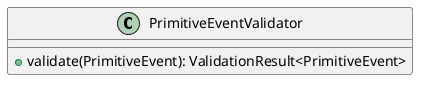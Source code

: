 @startuml

    class PrimitiveEventValidator [[PrimitiveEventValidator.html]] {
        +validate(PrimitiveEvent): ValidationResult<PrimitiveEvent>
    }

@enduml

